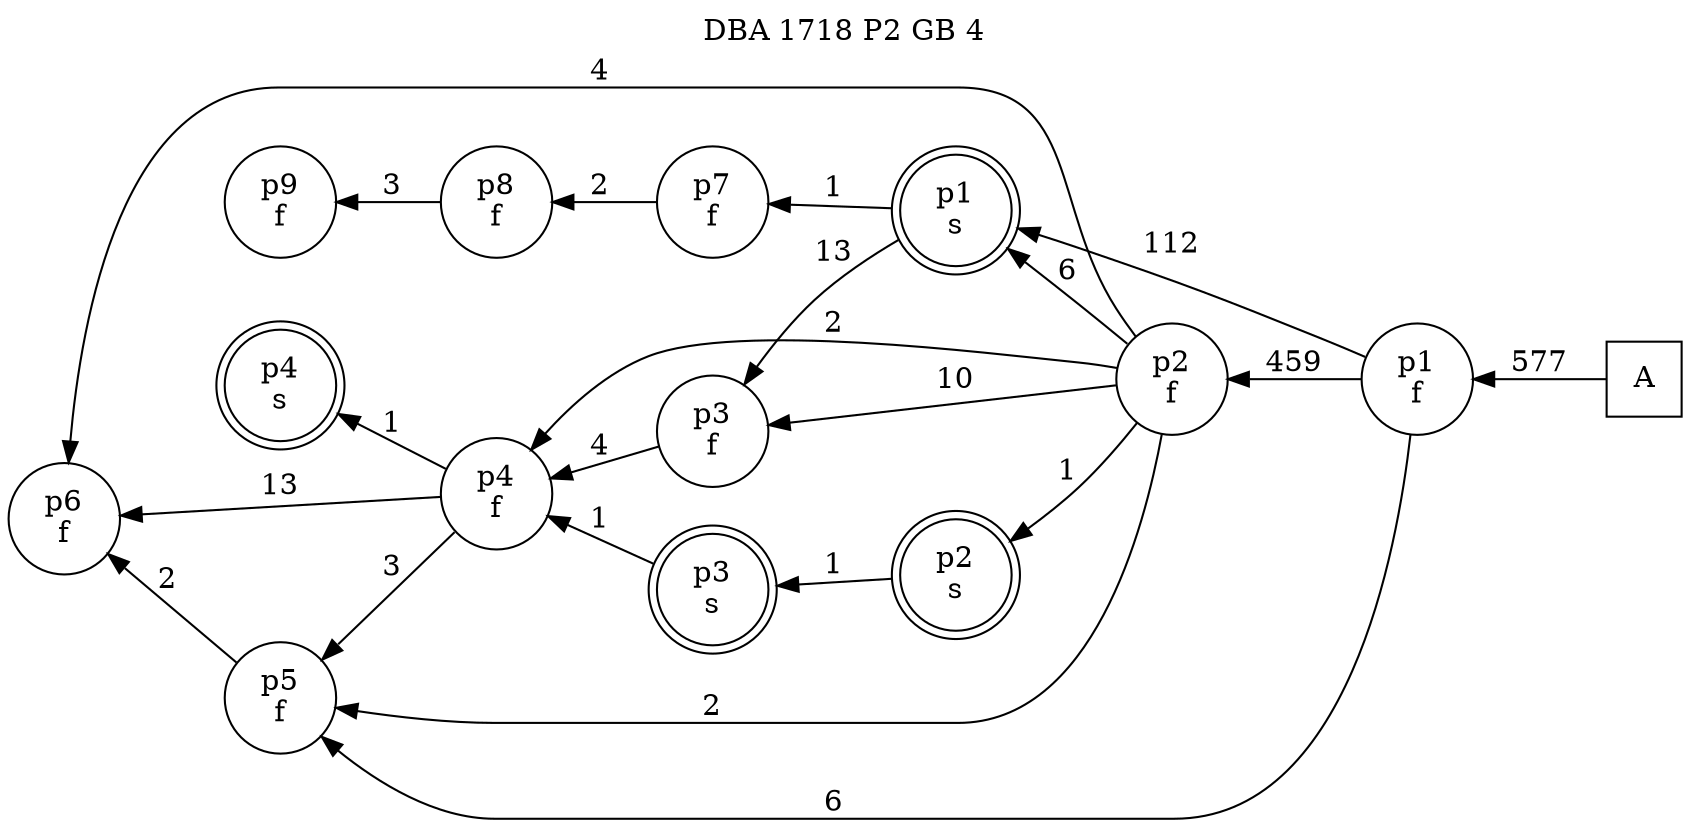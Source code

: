 digraph DBA_1718_P2_GB_4_LOW {
labelloc="tl"
label= " DBA 1718 P2 GB 4 "
rankdir="RL";
"A" [shape="square" label="A"]
"p1_f" [shape="circle" label="p1
f"]
"p1_s" [shape="doublecircle" label="p1
s"]
"p2_f" [shape="circle" label="p2
f"]
"p3_f" [shape="circle" label="p3
f"]
"p4_f" [shape="circle" label="p4
f"]
"p5_f" [shape="circle" label="p5
f"]
"p6_f" [shape="circle" label="p6
f"]
"p7_f" [shape="circle" label="p7
f"]
"p8_f" [shape="circle" label="p8
f"]
"p9_f" [shape="circle" label="p9
f"]
"p2_s" [shape="doublecircle" label="p2
s"]
"p3_s" [shape="doublecircle" label="p3
s"]
"p4_s" [shape="doublecircle" label="p4
s"]
"A" -> "p1_f" [ label=577]
"p1_f" -> "p1_s" [ label=112]
"p1_f" -> "p2_f" [ label=459]
"p1_f" -> "p5_f" [ label=6]
"p1_s" -> "p3_f" [ label=13]
"p1_s" -> "p7_f" [ label=1]
"p2_f" -> "p1_s" [ label=6]
"p2_f" -> "p3_f" [ label=10]
"p2_f" -> "p4_f" [ label=2]
"p2_f" -> "p5_f" [ label=2]
"p2_f" -> "p6_f" [ label=4]
"p2_f" -> "p2_s" [ label=1]
"p3_f" -> "p4_f" [ label=4]
"p4_f" -> "p5_f" [ label=3]
"p4_f" -> "p6_f" [ label=13]
"p4_f" -> "p4_s" [ label=1]
"p5_f" -> "p6_f" [ label=2]
"p7_f" -> "p8_f" [ label=2]
"p8_f" -> "p9_f" [ label=3]
"p2_s" -> "p3_s" [ label=1]
"p3_s" -> "p4_f" [ label=1]
}
